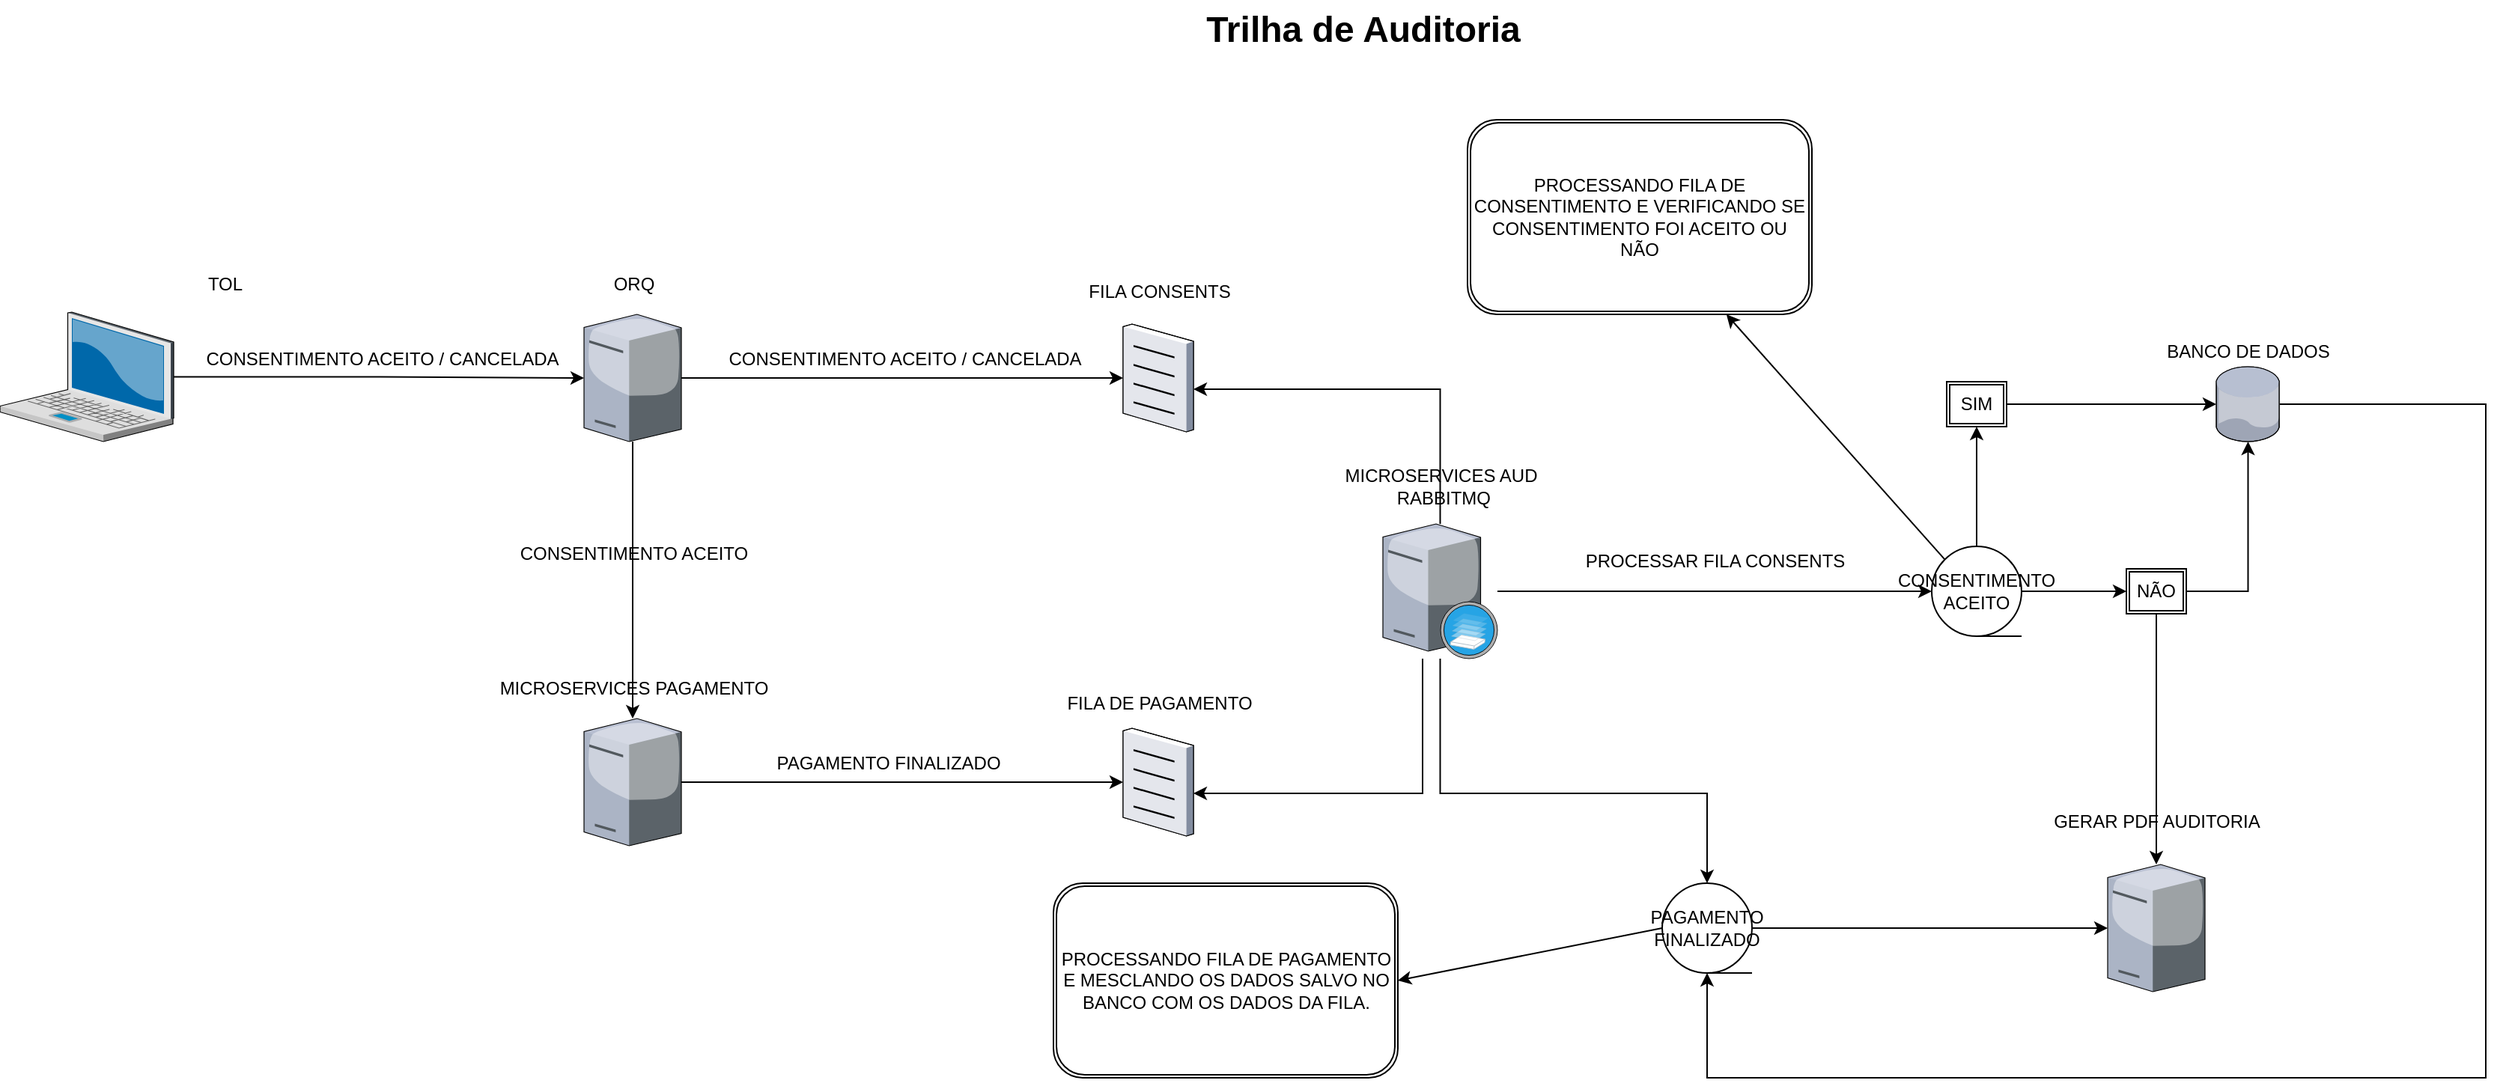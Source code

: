 <mxfile version="18.1.3" type="github">
  <diagram name="Page-1" id="e3a06f82-3646-2815-327d-82caf3d4e204">
    <mxGraphModel dx="2062" dy="737" grid="1" gridSize="10" guides="1" tooltips="1" connect="1" arrows="1" fold="1" page="1" pageScale="1.5" pageWidth="1169" pageHeight="826" background="none" math="0" shadow="0">
      <root>
        <mxCell id="0" style=";html=1;" />
        <mxCell id="1" style=";html=1;" parent="0" />
        <mxCell id="6a7d8f32e03d9370-62" value="Trilha de Auditoria" style="text;strokeColor=none;fillColor=none;html=1;fontSize=24;fontStyle=1;verticalAlign=middle;align=center;" parent="1" vertex="1">
          <mxGeometry x="499" y="30" width="861" height="40" as="geometry" />
        </mxCell>
        <mxCell id="8hZSfJT7vyOLuqcYr-60-1" value="" style="verticalLabelPosition=bottom;sketch=0;aspect=fixed;html=1;verticalAlign=top;strokeColor=none;align=center;outlineConnect=0;shape=mxgraph.citrix.document;" vertex="1" parent="1">
          <mxGeometry x="770" y="246.5" width="47" height="72" as="geometry" />
        </mxCell>
        <mxCell id="8hZSfJT7vyOLuqcYr-60-2" value="" style="verticalLabelPosition=bottom;sketch=0;aspect=fixed;html=1;verticalAlign=top;strokeColor=none;align=center;outlineConnect=0;shape=mxgraph.citrix.laptop_2;" vertex="1" parent="1">
          <mxGeometry x="20" y="238.5" width="116" height="86.5" as="geometry" />
        </mxCell>
        <mxCell id="8hZSfJT7vyOLuqcYr-60-15" value="" style="edgeStyle=orthogonalEdgeStyle;rounded=0;orthogonalLoop=1;jettySize=auto;html=1;" edge="1" parent="1" source="8hZSfJT7vyOLuqcYr-60-3" target="8hZSfJT7vyOLuqcYr-60-1">
          <mxGeometry relative="1" as="geometry">
            <mxPoint x="555" y="282.5" as="targetPoint" />
          </mxGeometry>
        </mxCell>
        <mxCell id="8hZSfJT7vyOLuqcYr-60-21" value="" style="edgeStyle=orthogonalEdgeStyle;rounded=0;orthogonalLoop=1;jettySize=auto;html=1;" edge="1" parent="1" source="8hZSfJT7vyOLuqcYr-60-3" target="8hZSfJT7vyOLuqcYr-60-10">
          <mxGeometry relative="1" as="geometry">
            <mxPoint x="442.5" y="417.5" as="targetPoint" />
          </mxGeometry>
        </mxCell>
        <mxCell id="8hZSfJT7vyOLuqcYr-60-3" value="" style="verticalLabelPosition=bottom;sketch=0;aspect=fixed;html=1;verticalAlign=top;strokeColor=none;align=center;outlineConnect=0;shape=mxgraph.citrix.license_server;" vertex="1" parent="1">
          <mxGeometry x="410" y="240" width="65" height="85" as="geometry" />
        </mxCell>
        <mxCell id="8hZSfJT7vyOLuqcYr-60-4" value="TOL" style="text;html=1;align=center;verticalAlign=middle;resizable=0;points=[];autosize=1;strokeColor=none;fillColor=none;" vertex="1" parent="1">
          <mxGeometry x="150" y="210" width="40" height="20" as="geometry" />
        </mxCell>
        <mxCell id="8hZSfJT7vyOLuqcYr-60-5" value="ORQ" style="text;html=1;align=center;verticalAlign=middle;resizable=0;points=[];autosize=1;strokeColor=none;fillColor=none;" vertex="1" parent="1">
          <mxGeometry x="422.5" y="210" width="40" height="20" as="geometry" />
        </mxCell>
        <mxCell id="8hZSfJT7vyOLuqcYr-60-6" value="FILA CONSENTS" style="text;html=1;align=center;verticalAlign=middle;resizable=0;points=[];autosize=1;strokeColor=none;fillColor=none;" vertex="1" parent="1">
          <mxGeometry x="738.5" y="215" width="110" height="20" as="geometry" />
        </mxCell>
        <mxCell id="8hZSfJT7vyOLuqcYr-60-28" value="" style="edgeStyle=orthogonalEdgeStyle;rounded=0;orthogonalLoop=1;jettySize=auto;html=1;" edge="1" parent="1" source="8hZSfJT7vyOLuqcYr-60-8" target="8hZSfJT7vyOLuqcYr-60-1">
          <mxGeometry relative="1" as="geometry">
            <mxPoint x="960" y="210" as="sourcePoint" />
            <mxPoint x="1001.75" y="425" as="targetPoint" />
            <Array as="points">
              <mxPoint x="982" y="290" />
            </Array>
          </mxGeometry>
        </mxCell>
        <mxCell id="8hZSfJT7vyOLuqcYr-60-30" value="" style="edgeStyle=orthogonalEdgeStyle;rounded=0;orthogonalLoop=1;jettySize=auto;html=1;" edge="1" parent="1" source="8hZSfJT7vyOLuqcYr-60-8" target="8hZSfJT7vyOLuqcYr-60-12">
          <mxGeometry relative="1" as="geometry">
            <mxPoint x="950" y="480" as="sourcePoint" />
            <mxPoint x="1098.3" y="565" as="targetPoint" />
            <Array as="points">
              <mxPoint x="970" y="560" />
            </Array>
          </mxGeometry>
        </mxCell>
        <mxCell id="8hZSfJT7vyOLuqcYr-60-57" value="" style="edgeStyle=orthogonalEdgeStyle;rounded=0;orthogonalLoop=1;jettySize=auto;html=1;" edge="1" parent="1" source="8hZSfJT7vyOLuqcYr-60-8" target="8hZSfJT7vyOLuqcYr-60-37">
          <mxGeometry relative="1" as="geometry">
            <mxPoint x="1194.75" y="425" as="targetPoint" />
          </mxGeometry>
        </mxCell>
        <mxCell id="8hZSfJT7vyOLuqcYr-60-60" value="" style="edgeStyle=orthogonalEdgeStyle;rounded=0;orthogonalLoop=1;jettySize=auto;html=1;" edge="1" parent="1" source="8hZSfJT7vyOLuqcYr-60-8" target="8hZSfJT7vyOLuqcYr-60-61">
          <mxGeometry relative="1" as="geometry">
            <mxPoint x="1160" y="590" as="targetPoint" />
            <Array as="points">
              <mxPoint x="982" y="560" />
              <mxPoint x="1160" y="560" />
            </Array>
          </mxGeometry>
        </mxCell>
        <mxCell id="8hZSfJT7vyOLuqcYr-60-8" value="" style="verticalLabelPosition=bottom;sketch=0;aspect=fixed;html=1;verticalAlign=top;strokeColor=none;align=center;outlineConnect=0;shape=mxgraph.citrix.xenserver;" vertex="1" parent="1">
          <mxGeometry x="943.5" y="380" width="76.5" height="90" as="geometry" />
        </mxCell>
        <mxCell id="8hZSfJT7vyOLuqcYr-60-9" value="MICROSERVICES AUD&lt;br&gt;&amp;nbsp;RABBITMQ" style="text;html=1;align=center;verticalAlign=middle;resizable=0;points=[];autosize=1;strokeColor=none;fillColor=none;" vertex="1" parent="1">
          <mxGeometry x="911.75" y="340" width="140" height="30" as="geometry" />
        </mxCell>
        <mxCell id="8hZSfJT7vyOLuqcYr-60-24" value="" style="edgeStyle=orthogonalEdgeStyle;rounded=0;orthogonalLoop=1;jettySize=auto;html=1;" edge="1" parent="1" source="8hZSfJT7vyOLuqcYr-60-10" target="8hZSfJT7vyOLuqcYr-60-12">
          <mxGeometry relative="1" as="geometry">
            <mxPoint x="527.5" y="552.5" as="targetPoint" />
          </mxGeometry>
        </mxCell>
        <mxCell id="8hZSfJT7vyOLuqcYr-60-10" value="" style="verticalLabelPosition=bottom;sketch=0;aspect=fixed;html=1;verticalAlign=top;strokeColor=none;align=center;outlineConnect=0;shape=mxgraph.citrix.license_server;" vertex="1" parent="1">
          <mxGeometry x="410" y="510" width="65" height="85" as="geometry" />
        </mxCell>
        <mxCell id="8hZSfJT7vyOLuqcYr-60-11" value="MICROSERVICES PAGAMENTO" style="text;html=1;align=center;verticalAlign=middle;resizable=0;points=[];autosize=1;strokeColor=none;fillColor=none;" vertex="1" parent="1">
          <mxGeometry x="347.5" y="480" width="190" height="20" as="geometry" />
        </mxCell>
        <mxCell id="8hZSfJT7vyOLuqcYr-60-12" value="" style="verticalLabelPosition=bottom;sketch=0;aspect=fixed;html=1;verticalAlign=top;strokeColor=none;align=center;outlineConnect=0;shape=mxgraph.citrix.document;" vertex="1" parent="1">
          <mxGeometry x="770" y="516.5" width="47" height="72" as="geometry" />
        </mxCell>
        <mxCell id="8hZSfJT7vyOLuqcYr-60-13" value="FILA DE PAGAMENTO" style="text;html=1;align=center;verticalAlign=middle;resizable=0;points=[];autosize=1;strokeColor=none;fillColor=none;" vertex="1" parent="1">
          <mxGeometry x="723.5" y="490" width="140" height="20" as="geometry" />
        </mxCell>
        <mxCell id="8hZSfJT7vyOLuqcYr-60-18" value="" style="edgeStyle=orthogonalEdgeStyle;rounded=0;orthogonalLoop=1;jettySize=auto;html=1;" edge="1" parent="1" source="8hZSfJT7vyOLuqcYr-60-2" target="8hZSfJT7vyOLuqcYr-60-3">
          <mxGeometry relative="1" as="geometry">
            <mxPoint x="180" y="282.75" as="sourcePoint" />
            <mxPoint x="395" y="282.75" as="targetPoint" />
          </mxGeometry>
        </mxCell>
        <mxCell id="8hZSfJT7vyOLuqcYr-60-19" value="CONSENTIMENTO ACEITO / CANCELADA" style="text;html=1;align=center;verticalAlign=middle;resizable=0;points=[];autosize=1;strokeColor=none;fillColor=none;" vertex="1" parent="1">
          <mxGeometry x="150" y="260" width="250" height="20" as="geometry" />
        </mxCell>
        <mxCell id="8hZSfJT7vyOLuqcYr-60-22" value="CONSENTIMENTO ACEITO" style="text;html=1;align=center;verticalAlign=middle;resizable=0;points=[];autosize=1;strokeColor=none;fillColor=none;" vertex="1" parent="1">
          <mxGeometry x="357.5" y="390" width="170" height="20" as="geometry" />
        </mxCell>
        <mxCell id="8hZSfJT7vyOLuqcYr-60-25" value="PAGAMENTO FINALIZADO" style="text;html=1;align=center;verticalAlign=middle;resizable=0;points=[];autosize=1;strokeColor=none;fillColor=none;" vertex="1" parent="1">
          <mxGeometry x="527.5" y="530" width="170" height="20" as="geometry" />
        </mxCell>
        <mxCell id="8hZSfJT7vyOLuqcYr-60-26" value="CONSENTIMENTO ACEITO / CANCELADA" style="text;html=1;align=center;verticalAlign=middle;resizable=0;points=[];autosize=1;strokeColor=none;fillColor=none;" vertex="1" parent="1">
          <mxGeometry x="499" y="260" width="250" height="20" as="geometry" />
        </mxCell>
        <mxCell id="8hZSfJT7vyOLuqcYr-60-63" value="" style="edgeStyle=orthogonalEdgeStyle;rounded=0;orthogonalLoop=1;jettySize=auto;html=1;" edge="1" parent="1" source="8hZSfJT7vyOLuqcYr-60-31" target="8hZSfJT7vyOLuqcYr-60-61">
          <mxGeometry relative="1" as="geometry">
            <mxPoint x="1583.75" y="300" as="targetPoint" />
            <Array as="points">
              <mxPoint x="1680" y="300" />
              <mxPoint x="1680" y="750" />
              <mxPoint x="1160" y="750" />
            </Array>
          </mxGeometry>
        </mxCell>
        <mxCell id="8hZSfJT7vyOLuqcYr-60-31" value="" style="verticalLabelPosition=bottom;sketch=0;aspect=fixed;html=1;verticalAlign=top;strokeColor=none;align=center;outlineConnect=0;shape=mxgraph.citrix.database;" vertex="1" parent="1">
          <mxGeometry x="1500" y="275" width="42.5" height="50" as="geometry" />
        </mxCell>
        <mxCell id="8hZSfJT7vyOLuqcYr-60-34" value="BANCO DE DADOS" style="text;html=1;align=center;verticalAlign=middle;resizable=0;points=[];autosize=1;strokeColor=none;fillColor=none;" vertex="1" parent="1">
          <mxGeometry x="1461.25" y="255" width="120" height="20" as="geometry" />
        </mxCell>
        <mxCell id="8hZSfJT7vyOLuqcYr-60-41" value="" style="edgeStyle=orthogonalEdgeStyle;rounded=0;orthogonalLoop=1;jettySize=auto;html=1;" edge="1" parent="1" source="8hZSfJT7vyOLuqcYr-60-37" target="8hZSfJT7vyOLuqcYr-60-38">
          <mxGeometry relative="1" as="geometry" />
        </mxCell>
        <mxCell id="8hZSfJT7vyOLuqcYr-60-43" value="" style="edgeStyle=orthogonalEdgeStyle;rounded=0;orthogonalLoop=1;jettySize=auto;html=1;" edge="1" parent="1" source="8hZSfJT7vyOLuqcYr-60-37" target="8hZSfJT7vyOLuqcYr-60-42">
          <mxGeometry relative="1" as="geometry" />
        </mxCell>
        <mxCell id="8hZSfJT7vyOLuqcYr-60-66" style="edgeStyle=none;rounded=0;orthogonalLoop=1;jettySize=auto;html=1;exitX=0;exitY=0;exitDx=0;exitDy=0;" edge="1" parent="1" source="8hZSfJT7vyOLuqcYr-60-37" target="8hZSfJT7vyOLuqcYr-60-67">
          <mxGeometry relative="1" as="geometry">
            <mxPoint x="1170" y="200" as="targetPoint" />
          </mxGeometry>
        </mxCell>
        <mxCell id="8hZSfJT7vyOLuqcYr-60-37" value="CONSENTIMENTO ACEITO" style="shape=tapeData;whiteSpace=wrap;html=1;perimeter=ellipsePerimeter;" vertex="1" parent="1">
          <mxGeometry x="1310" y="395" width="60" height="60" as="geometry" />
        </mxCell>
        <mxCell id="8hZSfJT7vyOLuqcYr-60-47" value="" style="edgeStyle=orthogonalEdgeStyle;rounded=0;orthogonalLoop=1;jettySize=auto;html=1;" edge="1" parent="1" source="8hZSfJT7vyOLuqcYr-60-38" target="8hZSfJT7vyOLuqcYr-60-31">
          <mxGeometry relative="1" as="geometry">
            <mxPoint x="1400" y="340" as="targetPoint" />
          </mxGeometry>
        </mxCell>
        <mxCell id="8hZSfJT7vyOLuqcYr-60-38" value="SIM" style="shape=ext;double=1;rounded=0;whiteSpace=wrap;html=1;" vertex="1" parent="1">
          <mxGeometry x="1320" y="285" width="40" height="30" as="geometry" />
        </mxCell>
        <mxCell id="8hZSfJT7vyOLuqcYr-60-45" value="" style="edgeStyle=orthogonalEdgeStyle;rounded=0;orthogonalLoop=1;jettySize=auto;html=1;" edge="1" parent="1" source="8hZSfJT7vyOLuqcYr-60-42" target="8hZSfJT7vyOLuqcYr-60-31">
          <mxGeometry relative="1" as="geometry">
            <mxPoint x="1460" y="340" as="targetPoint" />
          </mxGeometry>
        </mxCell>
        <mxCell id="8hZSfJT7vyOLuqcYr-60-51" value="" style="edgeStyle=orthogonalEdgeStyle;rounded=0;orthogonalLoop=1;jettySize=auto;html=1;" edge="1" parent="1" source="8hZSfJT7vyOLuqcYr-60-42" target="8hZSfJT7vyOLuqcYr-60-48">
          <mxGeometry relative="1" as="geometry">
            <mxPoint x="1460" y="500" as="targetPoint" />
          </mxGeometry>
        </mxCell>
        <mxCell id="8hZSfJT7vyOLuqcYr-60-42" value="NÃO" style="shape=ext;double=1;rounded=0;whiteSpace=wrap;html=1;" vertex="1" parent="1">
          <mxGeometry x="1440" y="410" width="40" height="30" as="geometry" />
        </mxCell>
        <mxCell id="8hZSfJT7vyOLuqcYr-60-48" value="" style="verticalLabelPosition=bottom;sketch=0;aspect=fixed;html=1;verticalAlign=top;strokeColor=none;align=center;outlineConnect=0;shape=mxgraph.citrix.license_server;" vertex="1" parent="1">
          <mxGeometry x="1427.5" y="607.5" width="65" height="85" as="geometry" />
        </mxCell>
        <mxCell id="8hZSfJT7vyOLuqcYr-60-49" value="GERAR PDF AUDITORIA" style="text;html=1;align=center;verticalAlign=middle;resizable=0;points=[];autosize=1;strokeColor=none;fillColor=none;" vertex="1" parent="1">
          <mxGeometry x="1385" y="568.5" width="150" height="20" as="geometry" />
        </mxCell>
        <mxCell id="8hZSfJT7vyOLuqcYr-60-58" value="PROCESSAR FILA CONSENTS" style="text;html=1;align=center;verticalAlign=middle;resizable=0;points=[];autosize=1;strokeColor=none;fillColor=none;" vertex="1" parent="1">
          <mxGeometry x="1070" y="395" width="190" height="20" as="geometry" />
        </mxCell>
        <mxCell id="8hZSfJT7vyOLuqcYr-60-65" value="" style="edgeStyle=orthogonalEdgeStyle;rounded=0;orthogonalLoop=1;jettySize=auto;html=1;" edge="1" parent="1" source="8hZSfJT7vyOLuqcYr-60-61" target="8hZSfJT7vyOLuqcYr-60-48">
          <mxGeometry relative="1" as="geometry">
            <mxPoint x="1240" y="650" as="targetPoint" />
          </mxGeometry>
        </mxCell>
        <mxCell id="8hZSfJT7vyOLuqcYr-60-69" style="edgeStyle=none;rounded=0;orthogonalLoop=1;jettySize=auto;html=1;exitX=0;exitY=0.5;exitDx=0;exitDy=0;entryX=1;entryY=0.5;entryDx=0;entryDy=0;" edge="1" parent="1" source="8hZSfJT7vyOLuqcYr-60-61" target="8hZSfJT7vyOLuqcYr-60-68">
          <mxGeometry relative="1" as="geometry" />
        </mxCell>
        <mxCell id="8hZSfJT7vyOLuqcYr-60-61" value="PAGAMENTO FINALIZADO" style="shape=tapeData;whiteSpace=wrap;html=1;perimeter=ellipsePerimeter;" vertex="1" parent="1">
          <mxGeometry x="1130" y="620" width="60" height="60" as="geometry" />
        </mxCell>
        <mxCell id="8hZSfJT7vyOLuqcYr-60-67" value="PROCESSANDO FILA DE CONSENTIMENTO E VERIFICANDO SE CONSENTIMENTO FOI ACEITO OU NÃO" style="shape=ext;double=1;rounded=1;whiteSpace=wrap;html=1;" vertex="1" parent="1">
          <mxGeometry x="1000" y="110" width="230" height="130" as="geometry" />
        </mxCell>
        <mxCell id="8hZSfJT7vyOLuqcYr-60-68" value="PROCESSANDO FILA DE PAGAMENTO E MESCLANDO OS DADOS SALVO NO BANCO COM OS DADOS DA FILA." style="shape=ext;double=1;rounded=1;whiteSpace=wrap;html=1;" vertex="1" parent="1">
          <mxGeometry x="723.5" y="620" width="230" height="130" as="geometry" />
        </mxCell>
      </root>
    </mxGraphModel>
  </diagram>
</mxfile>
